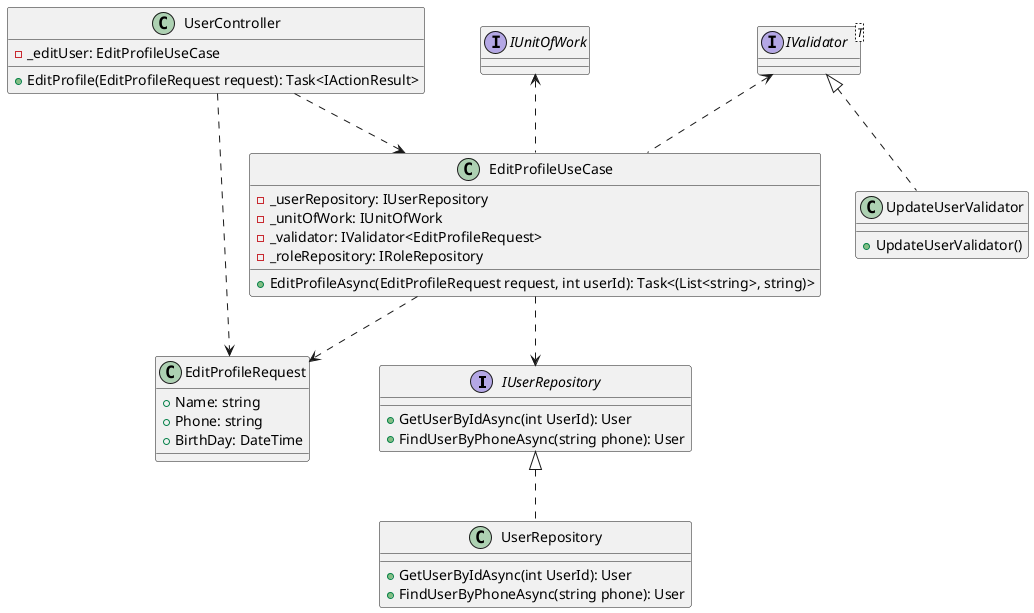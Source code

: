 @startuml
interface IUserRepository{
+GetUserByIdAsync(int UserId): User
+FindUserByPhoneAsync(string phone): User
}
interface IValidator<T>
interface IUnitOfWork

class UserRepository {
+GetUserByIdAsync(int UserId): User
+FindUserByPhoneAsync(string phone): User
}


class EditProfileUseCase {
  -  _userRepository: IUserRepository
  -  _unitOfWork: IUnitOfWork
  -  _validator: IValidator<EditProfileRequest>
  - _roleRepository: IRoleRepository
  +EditProfileAsync(EditProfileRequest request, int userId): Task<(List<string>, string)>
}

class UpdateUserValidator {
  + UpdateUserValidator()
}

class UserController {
  -  _editUser: EditProfileUseCase
  +  EditProfile(EditProfileRequest request): Task<IActionResult>
}

class EditProfileRequest {
+Name: string
+Phone: string
+BirthDay: DateTime
 }

IUserRepository <|.. UserRepository
EditProfileUseCase ..> IUserRepository


IUnitOfWork <.. EditProfileUseCase
IValidator <|.. UpdateUserValidator
IValidator <.. EditProfileUseCase

EditProfileUseCase ..> EditProfileRequest
UserController ..> EditProfileUseCase
UserController ..> EditProfileRequest

@enduml
